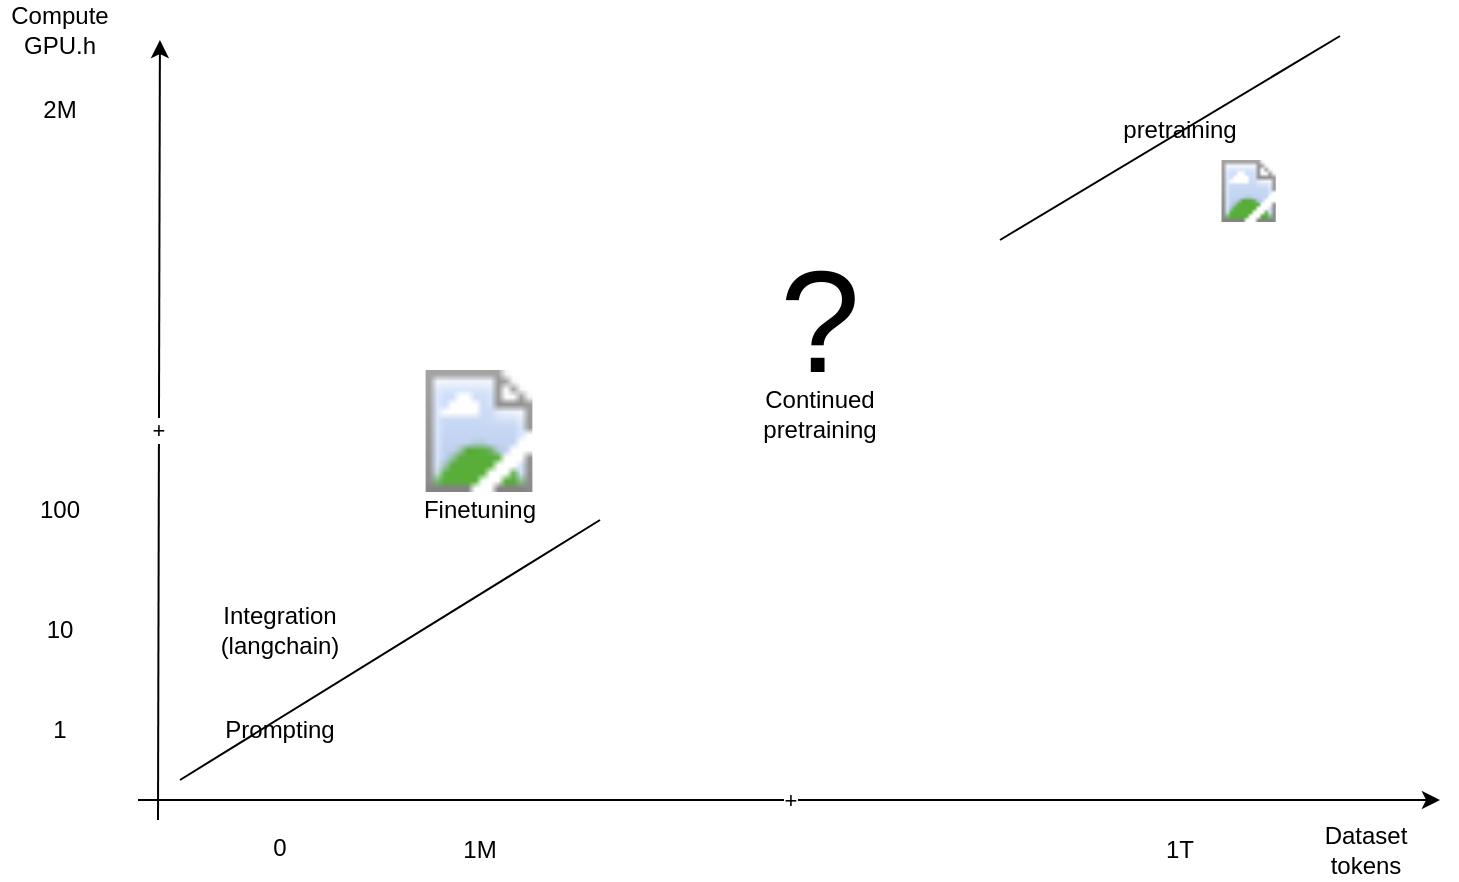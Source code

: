 <mxfile version="20.3.0" type="device"><diagram id="ceBOUZQxOEfdTtmoII8J" name="Page-1"><mxGraphModel dx="783" dy="570" grid="1" gridSize="10" guides="1" tooltips="1" connect="1" arrows="1" fold="1" page="1" pageScale="1" pageWidth="827" pageHeight="1169" math="0" shadow="0"><root><mxCell id="0"/><mxCell id="1" parent="0"/><UserObject label="" id="gMB1x2cCyFD0qTiZQr6d-3"><mxCell style="shape=image;html=1;verticalLabelPosition=bottom;verticalAlign=top;imageAspect=1;aspect=fixed;image=https://olki.loria.fr/cerisara/mines/chincheq.png;" vertex="1" parent="1"><mxGeometry x="648" y="100" width="132.64" height="31" as="geometry"/></mxCell></UserObject><mxCell id="5pZOhHn_N_O76_RGzD_L-1" value="+" style="endArrow=classic;html=1;rounded=0;" parent="1" edge="1"><mxGeometry width="50" height="50" relative="1" as="geometry"><mxPoint x="159" y="420" as="sourcePoint"/><mxPoint x="810" y="420" as="targetPoint"/></mxGeometry></mxCell><mxCell id="5pZOhHn_N_O76_RGzD_L-2" value="+" style="endArrow=classic;html=1;rounded=0;" parent="1" edge="1"><mxGeometry width="50" height="50" relative="1" as="geometry"><mxPoint x="169" y="430" as="sourcePoint"/><mxPoint x="169.963" y="40" as="targetPoint"/></mxGeometry></mxCell><mxCell id="5pZOhHn_N_O76_RGzD_L-4" value="Dataset&lt;br&gt;tokens" style="text;html=1;strokeColor=none;fillColor=none;align=center;verticalAlign=middle;whiteSpace=wrap;rounded=0;" parent="1" vertex="1"><mxGeometry x="743" y="430" width="60" height="30" as="geometry"/></mxCell><mxCell id="5pZOhHn_N_O76_RGzD_L-5" value="Prompting" style="text;html=1;strokeColor=none;fillColor=none;align=center;verticalAlign=middle;whiteSpace=wrap;rounded=0;" parent="1" vertex="1"><mxGeometry x="200" y="370" width="60" height="30" as="geometry"/></mxCell><mxCell id="5pZOhHn_N_O76_RGzD_L-6" value="Integration&lt;br&gt;(langchain)" style="text;html=1;strokeColor=none;fillColor=none;align=center;verticalAlign=middle;whiteSpace=wrap;rounded=0;" parent="1" vertex="1"><mxGeometry x="200" y="320" width="60" height="30" as="geometry"/></mxCell><mxCell id="5pZOhHn_N_O76_RGzD_L-7" value="Finetuning" style="text;html=1;strokeColor=none;fillColor=none;align=center;verticalAlign=middle;whiteSpace=wrap;rounded=0;" parent="1" vertex="1"><mxGeometry x="300" y="260" width="60" height="30" as="geometry"/></mxCell><mxCell id="5pZOhHn_N_O76_RGzD_L-8" value="pretraining" style="text;html=1;strokeColor=none;fillColor=none;align=center;verticalAlign=middle;whiteSpace=wrap;rounded=0;" parent="1" vertex="1"><mxGeometry x="650" y="70" width="60" height="30" as="geometry"/></mxCell><mxCell id="5pZOhHn_N_O76_RGzD_L-9" value="1T" style="text;html=1;strokeColor=none;fillColor=none;align=center;verticalAlign=middle;whiteSpace=wrap;rounded=0;" parent="1" vertex="1"><mxGeometry x="650" y="430" width="60" height="30" as="geometry"/></mxCell><mxCell id="5pZOhHn_N_O76_RGzD_L-10" value="1M" style="text;html=1;strokeColor=none;fillColor=none;align=center;verticalAlign=middle;whiteSpace=wrap;rounded=0;" parent="1" vertex="1"><mxGeometry x="300" y="430" width="60" height="30" as="geometry"/></mxCell><mxCell id="5pZOhHn_N_O76_RGzD_L-11" value="0" style="text;html=1;strokeColor=none;fillColor=none;align=center;verticalAlign=middle;whiteSpace=wrap;rounded=0;" parent="1" vertex="1"><mxGeometry x="200" y="429" width="60" height="30" as="geometry"/></mxCell><mxCell id="5pZOhHn_N_O76_RGzD_L-12" value="1" style="text;html=1;strokeColor=none;fillColor=none;align=center;verticalAlign=middle;whiteSpace=wrap;rounded=0;" parent="1" vertex="1"><mxGeometry x="90" y="370" width="60" height="30" as="geometry"/></mxCell><mxCell id="5pZOhHn_N_O76_RGzD_L-13" value="Compute&lt;br&gt;GPU.h" style="text;html=1;strokeColor=none;fillColor=none;align=center;verticalAlign=middle;whiteSpace=wrap;rounded=0;" parent="1" vertex="1"><mxGeometry x="90" y="20" width="60" height="30" as="geometry"/></mxCell><mxCell id="5pZOhHn_N_O76_RGzD_L-14" value="100" style="text;html=1;strokeColor=none;fillColor=none;align=center;verticalAlign=middle;whiteSpace=wrap;rounded=0;" parent="1" vertex="1"><mxGeometry x="90" y="260" width="60" height="30" as="geometry"/></mxCell><mxCell id="5pZOhHn_N_O76_RGzD_L-15" value="10" style="text;html=1;strokeColor=none;fillColor=none;align=center;verticalAlign=middle;whiteSpace=wrap;rounded=0;" parent="1" vertex="1"><mxGeometry x="90" y="320" width="60" height="30" as="geometry"/></mxCell><mxCell id="5pZOhHn_N_O76_RGzD_L-16" value="2M" style="text;html=1;strokeColor=none;fillColor=none;align=center;verticalAlign=middle;whiteSpace=wrap;rounded=0;" parent="1" vertex="1"><mxGeometry x="90" y="60" width="60" height="30" as="geometry"/></mxCell><mxCell id="5pZOhHn_N_O76_RGzD_L-17" value="&lt;font style=&quot;font-size: 72px;&quot;&gt;?&lt;/font&gt;" style="text;html=1;strokeColor=none;fillColor=none;align=center;verticalAlign=middle;whiteSpace=wrap;rounded=0;" parent="1" vertex="1"><mxGeometry x="470" y="166" width="60" height="30" as="geometry"/></mxCell><mxCell id="5pZOhHn_N_O76_RGzD_L-18" value="" style="endArrow=none;html=1;rounded=0;fontSize=72;" parent="1" edge="1"><mxGeometry width="50" height="50" relative="1" as="geometry"><mxPoint x="180" y="410" as="sourcePoint"/><mxPoint x="390" y="280" as="targetPoint"/></mxGeometry></mxCell><mxCell id="5pZOhHn_N_O76_RGzD_L-19" value="" style="endArrow=none;html=1;rounded=0;fontSize=72;" parent="1" edge="1"><mxGeometry width="50" height="50" relative="1" as="geometry"><mxPoint x="590" y="140" as="sourcePoint"/><mxPoint x="760" y="38" as="targetPoint"/></mxGeometry></mxCell><mxCell id="gMB1x2cCyFD0qTiZQr6d-4" value="" style="shape=image;html=1;verticalLabelPosition=bottom;verticalAlign=top;imageAspect=1;aspect=fixed;image=https://olki.loria.fr/cerisara/mines/finetunescaling.png;" vertex="1" parent="1"><mxGeometry x="257" y="205" width="145" height="61" as="geometry"/></mxCell><mxCell id="gMB1x2cCyFD0qTiZQr6d-5" value="Continued&lt;br&gt;pretraining" style="text;html=1;strokeColor=none;fillColor=none;align=center;verticalAlign=middle;whiteSpace=wrap;rounded=0;" vertex="1" parent="1"><mxGeometry x="470" y="212" width="60" height="30" as="geometry"/></mxCell></root></mxGraphModel></diagram></mxfile>